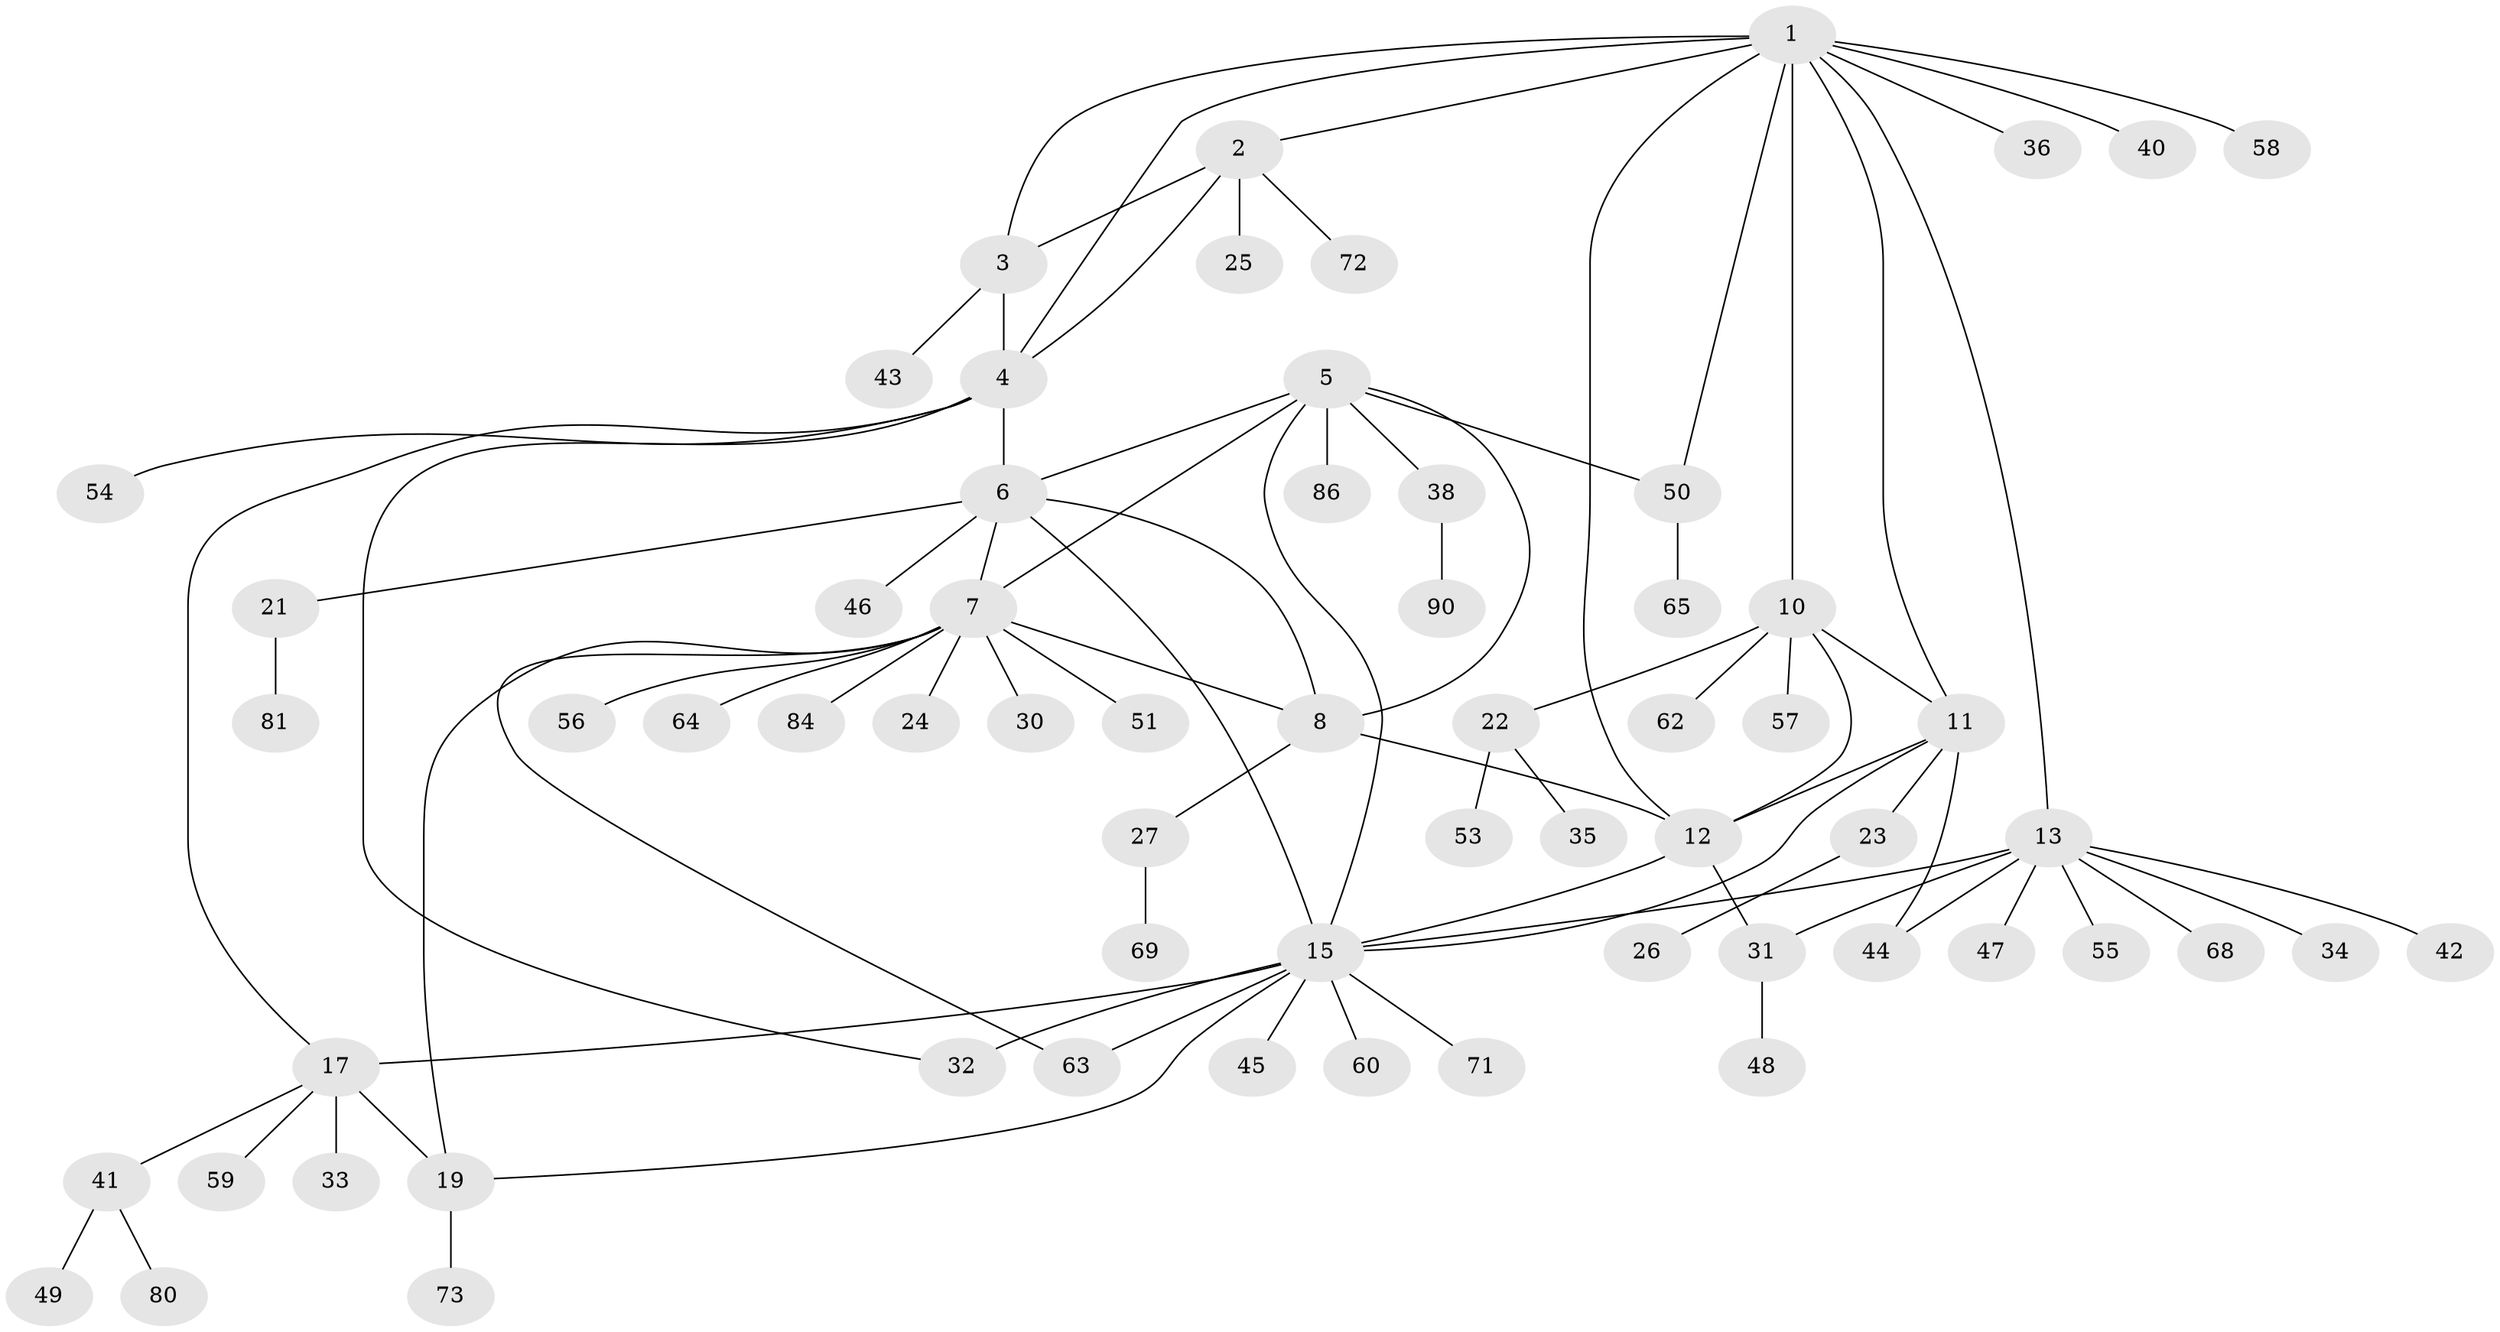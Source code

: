 // original degree distribution, {7: 0.043478260869565216, 5: 0.043478260869565216, 4: 0.021739130434782608, 13: 0.010869565217391304, 11: 0.010869565217391304, 6: 0.043478260869565216, 8: 0.021739130434782608, 3: 0.06521739130434782, 12: 0.010869565217391304, 9: 0.010869565217391304, 2: 0.14130434782608695, 1: 0.5760869565217391}
// Generated by graph-tools (version 1.1) at 2025/19/03/04/25 18:19:53]
// undirected, 64 vertices, 85 edges
graph export_dot {
graph [start="1"]
  node [color=gray90,style=filled];
  1 [super="+9"];
  2;
  3;
  4;
  5;
  6 [super="+29+83+78+91+82+70+79"];
  7;
  8;
  10;
  11;
  12 [super="+76+66+61"];
  13 [super="+14+16"];
  15 [super="+18"];
  17 [super="+20+28"];
  19;
  21;
  22;
  23;
  24;
  25;
  26;
  27;
  30;
  31;
  32 [super="+67+75+85"];
  33;
  34;
  35;
  36 [super="+52"];
  38;
  40;
  41;
  42;
  43;
  44 [super="+74"];
  45;
  46;
  47;
  48;
  49;
  50;
  51;
  53;
  54;
  55;
  56;
  57;
  58;
  59;
  60 [super="+87"];
  62;
  63;
  64;
  65;
  68;
  69;
  71;
  72;
  73 [super="+88"];
  80;
  81;
  84;
  86;
  90;
  1 -- 2;
  1 -- 3;
  1 -- 4;
  1 -- 50;
  1 -- 58;
  1 -- 13;
  1 -- 36;
  1 -- 40;
  1 -- 10;
  1 -- 11;
  1 -- 12;
  2 -- 3;
  2 -- 4;
  2 -- 25;
  2 -- 72;
  3 -- 4;
  3 -- 43;
  4 -- 6;
  4 -- 17;
  4 -- 32;
  4 -- 54;
  5 -- 6;
  5 -- 7;
  5 -- 8;
  5 -- 15;
  5 -- 38;
  5 -- 50;
  5 -- 86;
  6 -- 7;
  6 -- 8;
  6 -- 21;
  6 -- 46;
  6 -- 15;
  7 -- 8;
  7 -- 19;
  7 -- 24;
  7 -- 30;
  7 -- 51;
  7 -- 56;
  7 -- 63;
  7 -- 64;
  7 -- 84;
  8 -- 12;
  8 -- 27;
  10 -- 11;
  10 -- 12;
  10 -- 22;
  10 -- 57;
  10 -- 62;
  11 -- 12;
  11 -- 23;
  11 -- 44;
  11 -- 15;
  12 -- 15;
  12 -- 31;
  13 -- 15 [weight=3];
  13 -- 31;
  13 -- 68;
  13 -- 47;
  13 -- 34;
  13 -- 55;
  13 -- 42;
  13 -- 44;
  15 -- 45;
  15 -- 60;
  15 -- 63;
  15 -- 17 [weight=2];
  15 -- 19;
  15 -- 71;
  15 -- 32 [weight=2];
  17 -- 19 [weight=2];
  17 -- 33;
  17 -- 41;
  17 -- 59;
  19 -- 73;
  21 -- 81;
  22 -- 35;
  22 -- 53;
  23 -- 26;
  27 -- 69;
  31 -- 48;
  38 -- 90;
  41 -- 49;
  41 -- 80;
  50 -- 65;
}
